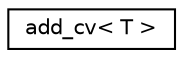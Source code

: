 digraph "Graphical Class Hierarchy"
{
  edge [fontname="Helvetica",fontsize="10",labelfontname="Helvetica",labelfontsize="10"];
  node [fontname="Helvetica",fontsize="10",shape=record];
  rankdir="LR";
  Node1 [label="add_cv\< T \>",height=0.2,width=0.4,color="black", fillcolor="white", style="filled",URL="$structadd__cv.html"];
}
